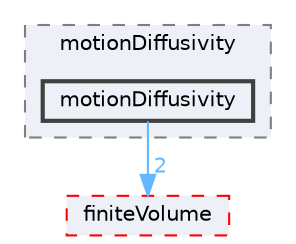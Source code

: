 digraph "src/fvMotionSolver/motionDiffusivity/motionDiffusivity"
{
 // LATEX_PDF_SIZE
  bgcolor="transparent";
  edge [fontname=Helvetica,fontsize=10,labelfontname=Helvetica,labelfontsize=10];
  node [fontname=Helvetica,fontsize=10,shape=box,height=0.2,width=0.4];
  compound=true
  subgraph clusterdir_8ab94aa558c9b87721da8bbf3fb9229e {
    graph [ bgcolor="#edf0f7", pencolor="grey50", label="motionDiffusivity", fontname=Helvetica,fontsize=10 style="filled,dashed", URL="dir_8ab94aa558c9b87721da8bbf3fb9229e.html",tooltip=""]
  dir_66e2b341b6af2179306fe41c696b071d [label="motionDiffusivity", fillcolor="#edf0f7", color="grey25", style="filled,bold", URL="dir_66e2b341b6af2179306fe41c696b071d.html",tooltip=""];
  }
  dir_9bd15774b555cf7259a6fa18f99fe99b [label="finiteVolume", fillcolor="#edf0f7", color="red", style="filled,dashed", URL="dir_9bd15774b555cf7259a6fa18f99fe99b.html",tooltip=""];
  dir_66e2b341b6af2179306fe41c696b071d->dir_9bd15774b555cf7259a6fa18f99fe99b [headlabel="2", labeldistance=1.5 headhref="dir_002439_001387.html" href="dir_002439_001387.html" color="steelblue1" fontcolor="steelblue1"];
}
